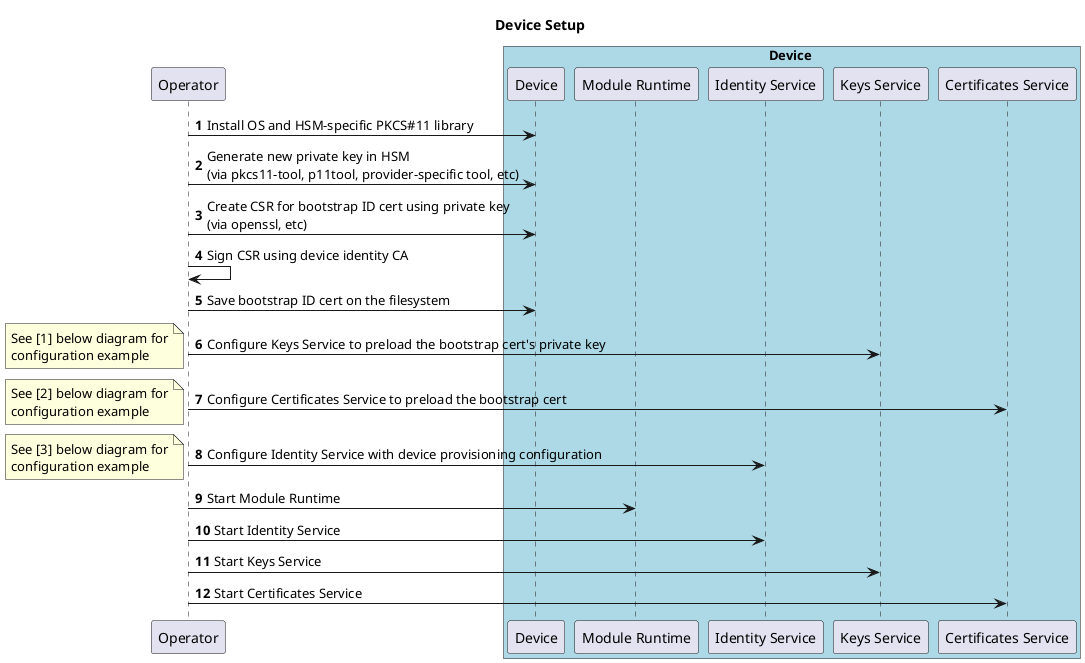 @startuml

title Device Setup

participant "Operator" as operator

box Device #LightBlue
	participant "Device" as device
	participant "Module Runtime" as mr
	participant "Identity Service" as is
	participant "Keys Service" as ks
	participant "Certificates Service" as cs
end box

autonumber

operator -> device: Install OS and HSM-specific PKCS#11 library

operator -> device: Generate new private key in HSM\n(via pkcs11-tool, p11tool, provider-specific tool, etc)
operator -> device: Create CSR for bootstrap ID cert using private key\n(via openssl, etc)
operator -> operator: Sign CSR using device identity CA
operator -> device: Save bootstrap ID cert on the filesystem

operator -> ks: Configure Keys Service to preload the bootstrap cert's private key
note left
See [1] below diagram for
configuration example
end note

operator -> cs: Configure Certificates Service to preload the bootstrap cert
note left
See [2] below diagram for
configuration example
end note

operator -> is: Configure Identity Service with device provisioning configuration
note left
See [3] below diagram for
configuration example
end note

operator -> mr: Start Module Runtime
operator -> is: Start Identity Service
operator -> ks: Start Keys Service
operator -> cs: Start Certificates Service

@enduml
